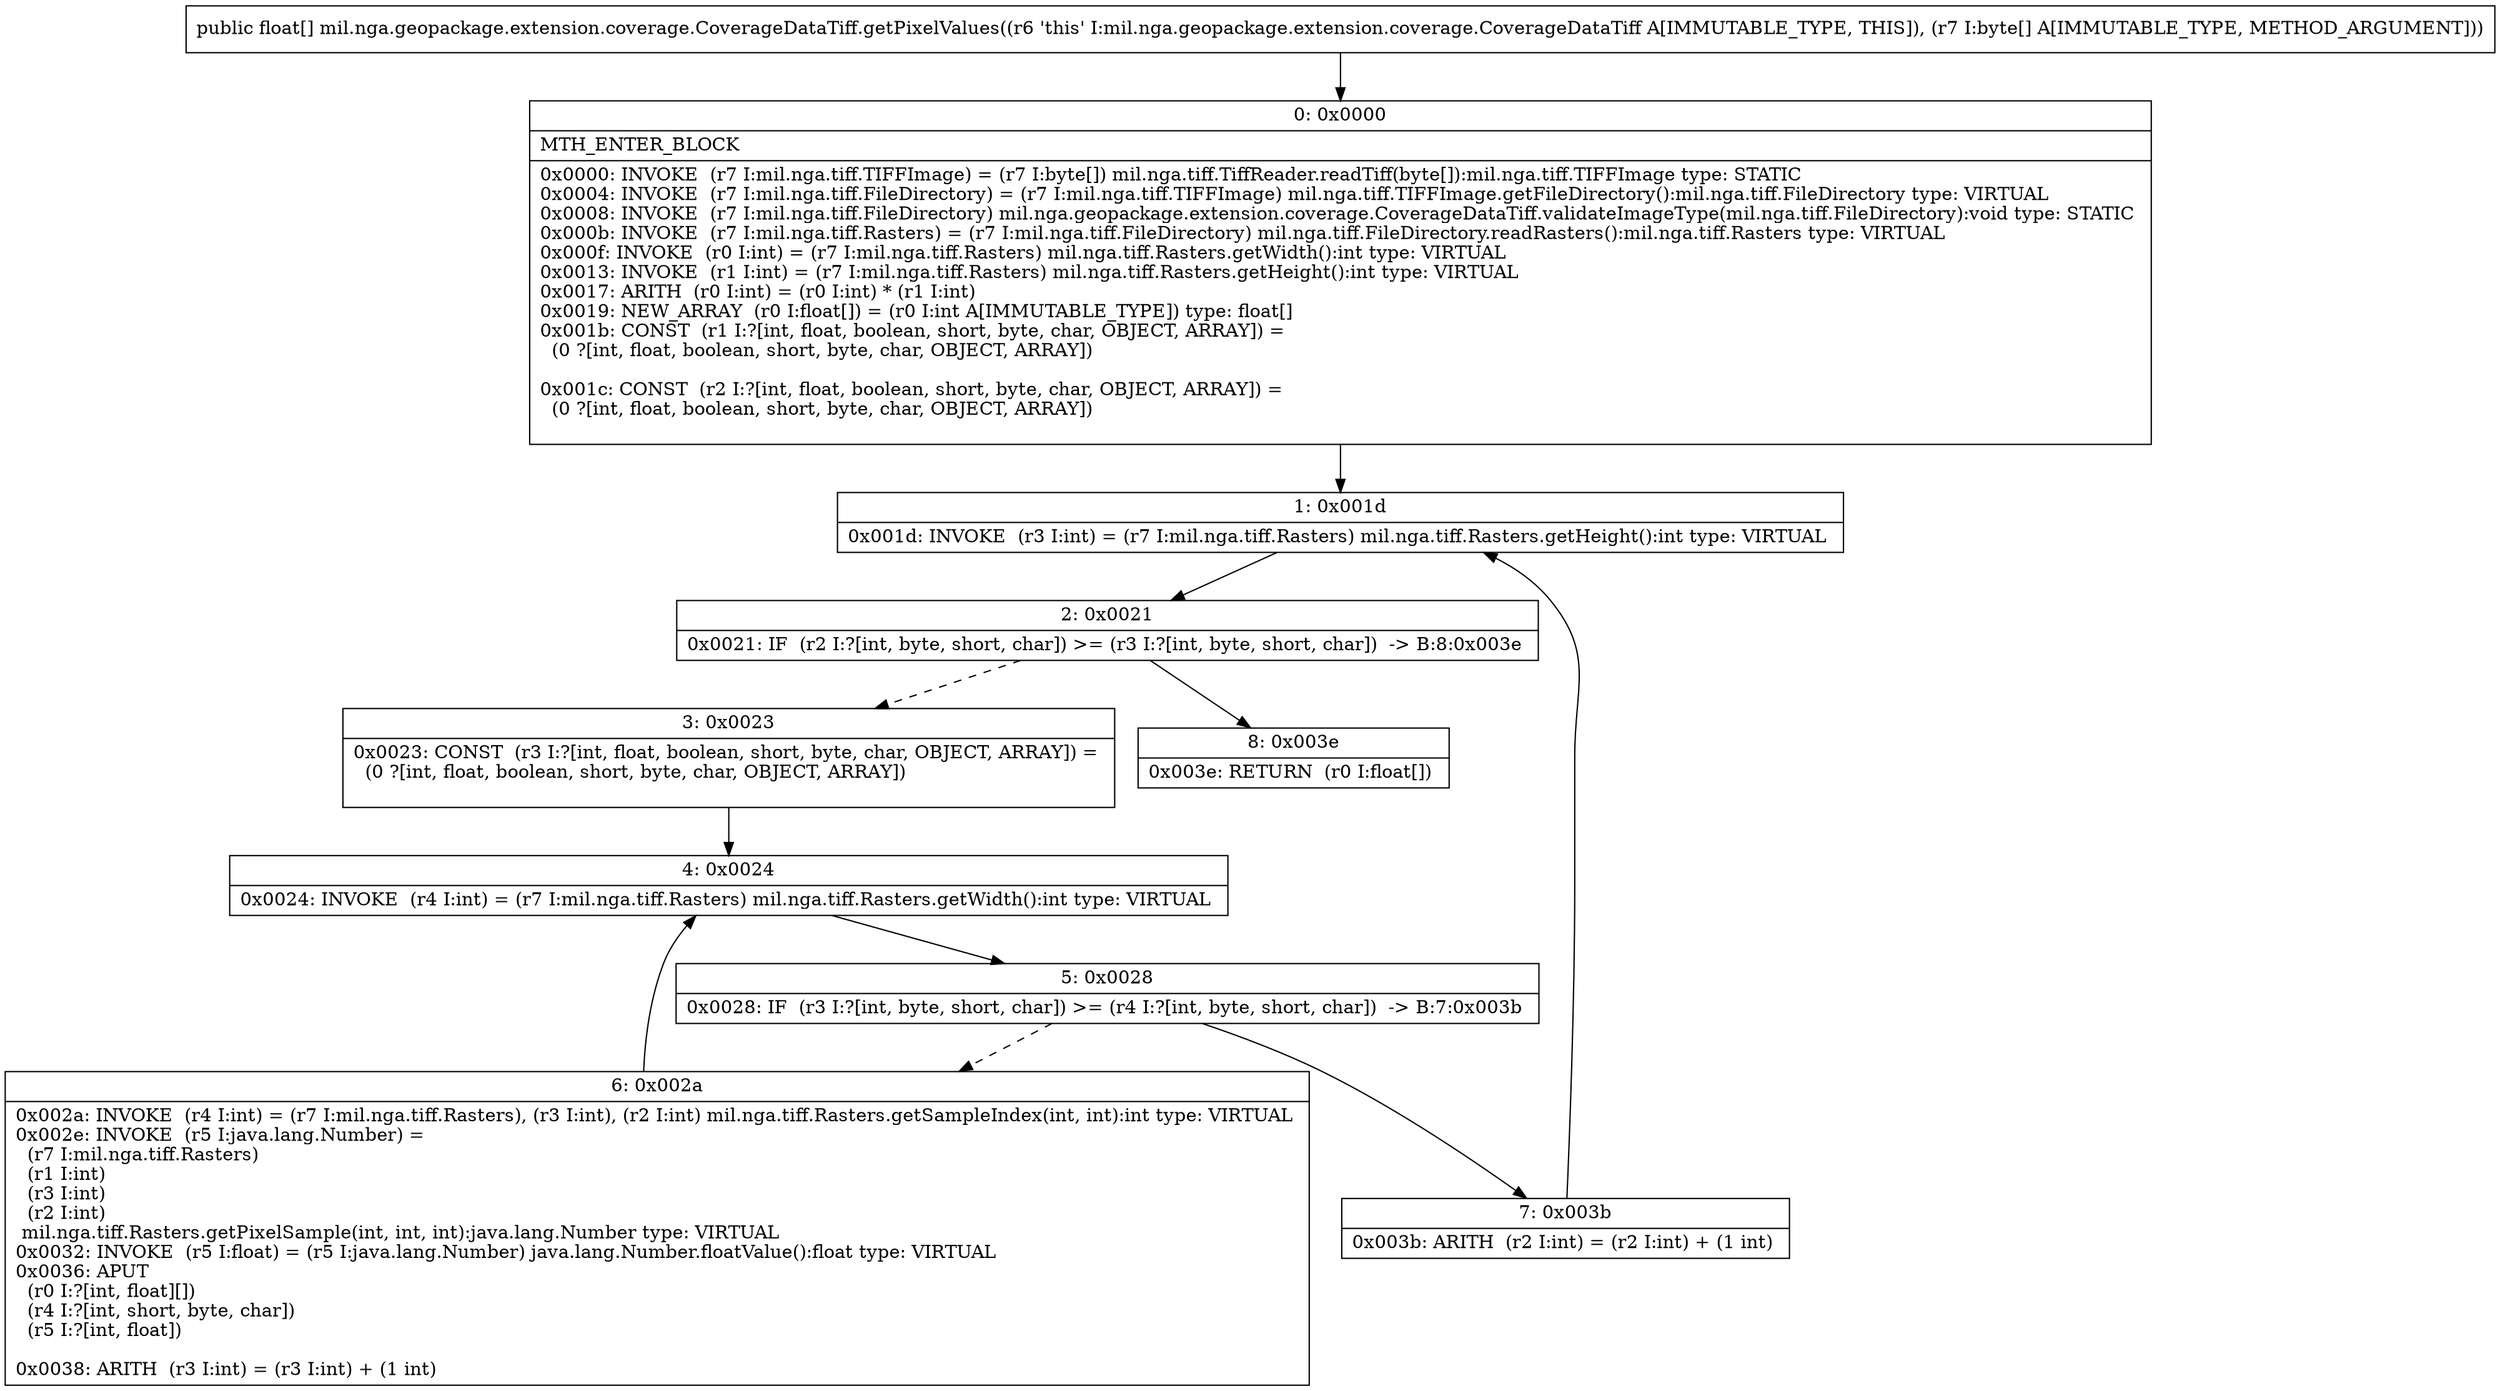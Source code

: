 digraph "CFG formil.nga.geopackage.extension.coverage.CoverageDataTiff.getPixelValues([B)[F" {
Node_0 [shape=record,label="{0\:\ 0x0000|MTH_ENTER_BLOCK\l|0x0000: INVOKE  (r7 I:mil.nga.tiff.TIFFImage) = (r7 I:byte[]) mil.nga.tiff.TiffReader.readTiff(byte[]):mil.nga.tiff.TIFFImage type: STATIC \l0x0004: INVOKE  (r7 I:mil.nga.tiff.FileDirectory) = (r7 I:mil.nga.tiff.TIFFImage) mil.nga.tiff.TIFFImage.getFileDirectory():mil.nga.tiff.FileDirectory type: VIRTUAL \l0x0008: INVOKE  (r7 I:mil.nga.tiff.FileDirectory) mil.nga.geopackage.extension.coverage.CoverageDataTiff.validateImageType(mil.nga.tiff.FileDirectory):void type: STATIC \l0x000b: INVOKE  (r7 I:mil.nga.tiff.Rasters) = (r7 I:mil.nga.tiff.FileDirectory) mil.nga.tiff.FileDirectory.readRasters():mil.nga.tiff.Rasters type: VIRTUAL \l0x000f: INVOKE  (r0 I:int) = (r7 I:mil.nga.tiff.Rasters) mil.nga.tiff.Rasters.getWidth():int type: VIRTUAL \l0x0013: INVOKE  (r1 I:int) = (r7 I:mil.nga.tiff.Rasters) mil.nga.tiff.Rasters.getHeight():int type: VIRTUAL \l0x0017: ARITH  (r0 I:int) = (r0 I:int) * (r1 I:int) \l0x0019: NEW_ARRAY  (r0 I:float[]) = (r0 I:int A[IMMUTABLE_TYPE]) type: float[] \l0x001b: CONST  (r1 I:?[int, float, boolean, short, byte, char, OBJECT, ARRAY]) = \l  (0 ?[int, float, boolean, short, byte, char, OBJECT, ARRAY])\l \l0x001c: CONST  (r2 I:?[int, float, boolean, short, byte, char, OBJECT, ARRAY]) = \l  (0 ?[int, float, boolean, short, byte, char, OBJECT, ARRAY])\l \l}"];
Node_1 [shape=record,label="{1\:\ 0x001d|0x001d: INVOKE  (r3 I:int) = (r7 I:mil.nga.tiff.Rasters) mil.nga.tiff.Rasters.getHeight():int type: VIRTUAL \l}"];
Node_2 [shape=record,label="{2\:\ 0x0021|0x0021: IF  (r2 I:?[int, byte, short, char]) \>= (r3 I:?[int, byte, short, char])  \-\> B:8:0x003e \l}"];
Node_3 [shape=record,label="{3\:\ 0x0023|0x0023: CONST  (r3 I:?[int, float, boolean, short, byte, char, OBJECT, ARRAY]) = \l  (0 ?[int, float, boolean, short, byte, char, OBJECT, ARRAY])\l \l}"];
Node_4 [shape=record,label="{4\:\ 0x0024|0x0024: INVOKE  (r4 I:int) = (r7 I:mil.nga.tiff.Rasters) mil.nga.tiff.Rasters.getWidth():int type: VIRTUAL \l}"];
Node_5 [shape=record,label="{5\:\ 0x0028|0x0028: IF  (r3 I:?[int, byte, short, char]) \>= (r4 I:?[int, byte, short, char])  \-\> B:7:0x003b \l}"];
Node_6 [shape=record,label="{6\:\ 0x002a|0x002a: INVOKE  (r4 I:int) = (r7 I:mil.nga.tiff.Rasters), (r3 I:int), (r2 I:int) mil.nga.tiff.Rasters.getSampleIndex(int, int):int type: VIRTUAL \l0x002e: INVOKE  (r5 I:java.lang.Number) = \l  (r7 I:mil.nga.tiff.Rasters)\l  (r1 I:int)\l  (r3 I:int)\l  (r2 I:int)\l mil.nga.tiff.Rasters.getPixelSample(int, int, int):java.lang.Number type: VIRTUAL \l0x0032: INVOKE  (r5 I:float) = (r5 I:java.lang.Number) java.lang.Number.floatValue():float type: VIRTUAL \l0x0036: APUT  \l  (r0 I:?[int, float][])\l  (r4 I:?[int, short, byte, char])\l  (r5 I:?[int, float])\l \l0x0038: ARITH  (r3 I:int) = (r3 I:int) + (1 int) \l}"];
Node_7 [shape=record,label="{7\:\ 0x003b|0x003b: ARITH  (r2 I:int) = (r2 I:int) + (1 int) \l}"];
Node_8 [shape=record,label="{8\:\ 0x003e|0x003e: RETURN  (r0 I:float[]) \l}"];
MethodNode[shape=record,label="{public float[] mil.nga.geopackage.extension.coverage.CoverageDataTiff.getPixelValues((r6 'this' I:mil.nga.geopackage.extension.coverage.CoverageDataTiff A[IMMUTABLE_TYPE, THIS]), (r7 I:byte[] A[IMMUTABLE_TYPE, METHOD_ARGUMENT])) }"];
MethodNode -> Node_0;
Node_0 -> Node_1;
Node_1 -> Node_2;
Node_2 -> Node_3[style=dashed];
Node_2 -> Node_8;
Node_3 -> Node_4;
Node_4 -> Node_5;
Node_5 -> Node_6[style=dashed];
Node_5 -> Node_7;
Node_6 -> Node_4;
Node_7 -> Node_1;
}

